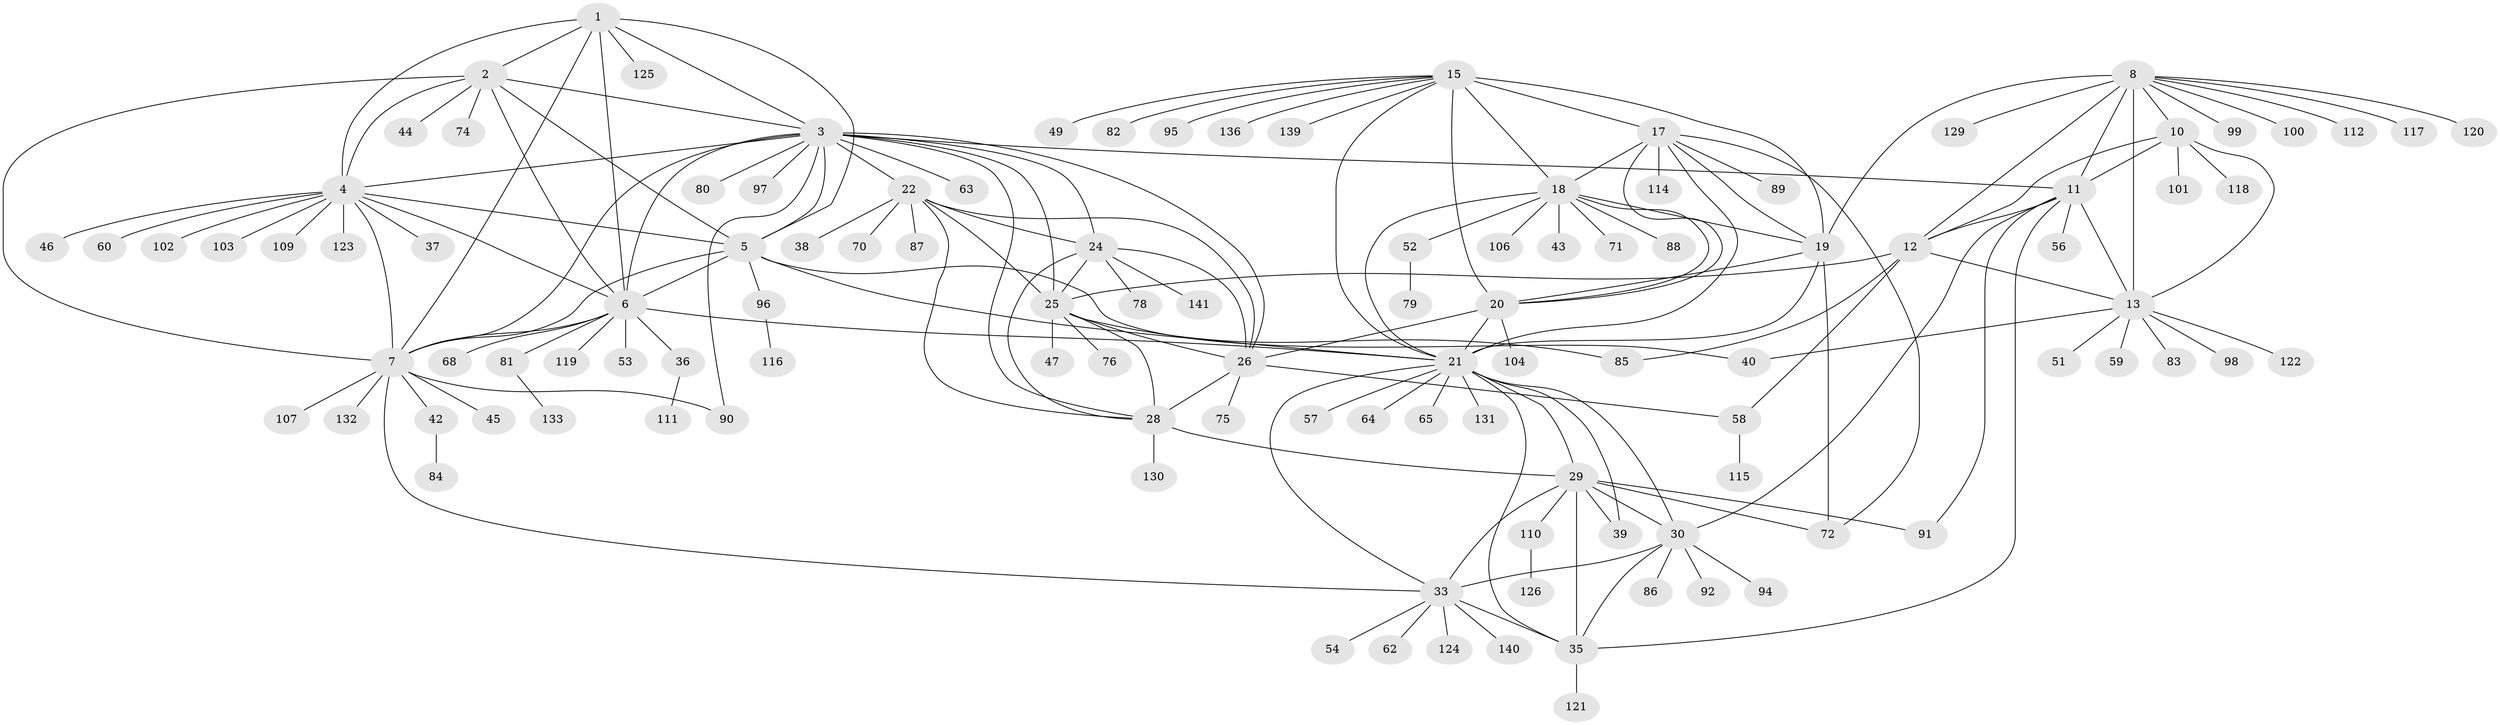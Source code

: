 // original degree distribution, {8: 0.07746478873239436, 9: 0.035211267605633804, 13: 0.02112676056338028, 10: 0.04225352112676056, 11: 0.035211267605633804, 7: 0.014084507042253521, 12: 0.014084507042253521, 6: 0.007042253521126761, 2: 0.14084507042253522, 1: 0.5915492957746479, 3: 0.02112676056338028}
// Generated by graph-tools (version 1.1) at 2025/42/03/06/25 10:42:10]
// undirected, 113 vertices, 175 edges
graph export_dot {
graph [start="1"]
  node [color=gray90,style=filled];
  1 [super="+77"];
  2;
  3 [super="+23"];
  4 [super="+41"];
  5 [super="+127"];
  6 [super="+50"];
  7 [super="+142"];
  8 [super="+9"];
  10;
  11 [super="+48"];
  12 [super="+113"];
  13 [super="+14"];
  15 [super="+16"];
  17 [super="+73"];
  18 [super="+138"];
  19;
  20 [super="+67"];
  21 [super="+31"];
  22 [super="+135"];
  24;
  25 [super="+27"];
  26 [super="+137"];
  28 [super="+55"];
  29 [super="+34"];
  30 [super="+32"];
  33 [super="+61"];
  35;
  36;
  37;
  38;
  39;
  40 [super="+93"];
  42 [super="+69"];
  43;
  44 [super="+105"];
  45;
  46;
  47;
  49;
  51 [super="+66"];
  52;
  53;
  54;
  56;
  57;
  58;
  59;
  60;
  62;
  63;
  64;
  65;
  68;
  70;
  71;
  72 [super="+134"];
  74;
  75 [super="+108"];
  76;
  78;
  79;
  80;
  81;
  82;
  83;
  84;
  85;
  86;
  87;
  88;
  89;
  90;
  91;
  92;
  94;
  95;
  96;
  97;
  98;
  99;
  100;
  101;
  102;
  103;
  104;
  106;
  107;
  109;
  110;
  111;
  112;
  114;
  115;
  116;
  117;
  118;
  119;
  120;
  121 [super="+128"];
  122;
  123;
  124;
  125;
  126;
  129;
  130;
  131;
  132;
  133;
  136;
  139;
  140;
  141;
  1 -- 2;
  1 -- 3;
  1 -- 4;
  1 -- 5;
  1 -- 6;
  1 -- 7;
  1 -- 125;
  2 -- 3;
  2 -- 4;
  2 -- 5;
  2 -- 6;
  2 -- 7;
  2 -- 44;
  2 -- 74;
  3 -- 4;
  3 -- 5;
  3 -- 6;
  3 -- 7;
  3 -- 11;
  3 -- 80;
  3 -- 97;
  3 -- 26;
  3 -- 22;
  3 -- 24;
  3 -- 25 [weight=2];
  3 -- 90;
  3 -- 28;
  3 -- 63;
  4 -- 5;
  4 -- 6;
  4 -- 7;
  4 -- 37;
  4 -- 46;
  4 -- 60;
  4 -- 102;
  4 -- 109;
  4 -- 123;
  4 -- 103;
  5 -- 6;
  5 -- 7;
  5 -- 21;
  5 -- 96;
  5 -- 40;
  6 -- 7;
  6 -- 36;
  6 -- 53;
  6 -- 68;
  6 -- 81;
  6 -- 21;
  6 -- 119;
  7 -- 33;
  7 -- 42;
  7 -- 45;
  7 -- 90;
  7 -- 107;
  7 -- 132;
  8 -- 10 [weight=2];
  8 -- 11 [weight=2];
  8 -- 12 [weight=2];
  8 -- 13 [weight=4];
  8 -- 100;
  8 -- 112;
  8 -- 117;
  8 -- 120;
  8 -- 129;
  8 -- 99;
  8 -- 19;
  10 -- 11;
  10 -- 12;
  10 -- 13 [weight=2];
  10 -- 101;
  10 -- 118;
  11 -- 12;
  11 -- 13 [weight=2];
  11 -- 56;
  11 -- 91;
  11 -- 35;
  11 -- 30;
  12 -- 13 [weight=2];
  12 -- 58;
  12 -- 85;
  12 -- 25;
  13 -- 83;
  13 -- 98;
  13 -- 40;
  13 -- 51;
  13 -- 122;
  13 -- 59;
  15 -- 17 [weight=2];
  15 -- 18 [weight=2];
  15 -- 19 [weight=2];
  15 -- 20 [weight=2];
  15 -- 21 [weight=2];
  15 -- 49;
  15 -- 82;
  15 -- 95;
  15 -- 136;
  15 -- 139;
  17 -- 18;
  17 -- 19;
  17 -- 20;
  17 -- 21;
  17 -- 89;
  17 -- 114;
  17 -- 72;
  18 -- 19;
  18 -- 20;
  18 -- 21;
  18 -- 43;
  18 -- 52;
  18 -- 71;
  18 -- 88;
  18 -- 106;
  19 -- 20;
  19 -- 21;
  19 -- 72;
  20 -- 21;
  20 -- 26;
  20 -- 104;
  21 -- 39;
  21 -- 57;
  21 -- 65;
  21 -- 131;
  21 -- 33;
  21 -- 35;
  21 -- 64;
  21 -- 29 [weight=2];
  21 -- 30 [weight=2];
  22 -- 24;
  22 -- 25 [weight=2];
  22 -- 26;
  22 -- 28;
  22 -- 38;
  22 -- 70;
  22 -- 87;
  24 -- 25 [weight=2];
  24 -- 26;
  24 -- 28;
  24 -- 78;
  24 -- 141;
  25 -- 26 [weight=2];
  25 -- 28 [weight=2];
  25 -- 47;
  25 -- 76;
  25 -- 85;
  26 -- 28;
  26 -- 58;
  26 -- 75;
  28 -- 130;
  28 -- 29;
  29 -- 30 [weight=4];
  29 -- 33 [weight=2];
  29 -- 35 [weight=2];
  29 -- 39;
  29 -- 72;
  29 -- 110;
  29 -- 91;
  30 -- 33 [weight=2];
  30 -- 35 [weight=2];
  30 -- 86;
  30 -- 94;
  30 -- 92;
  33 -- 35;
  33 -- 54;
  33 -- 62;
  33 -- 124;
  33 -- 140;
  35 -- 121;
  36 -- 111;
  42 -- 84;
  52 -- 79;
  58 -- 115;
  81 -- 133;
  96 -- 116;
  110 -- 126;
}

